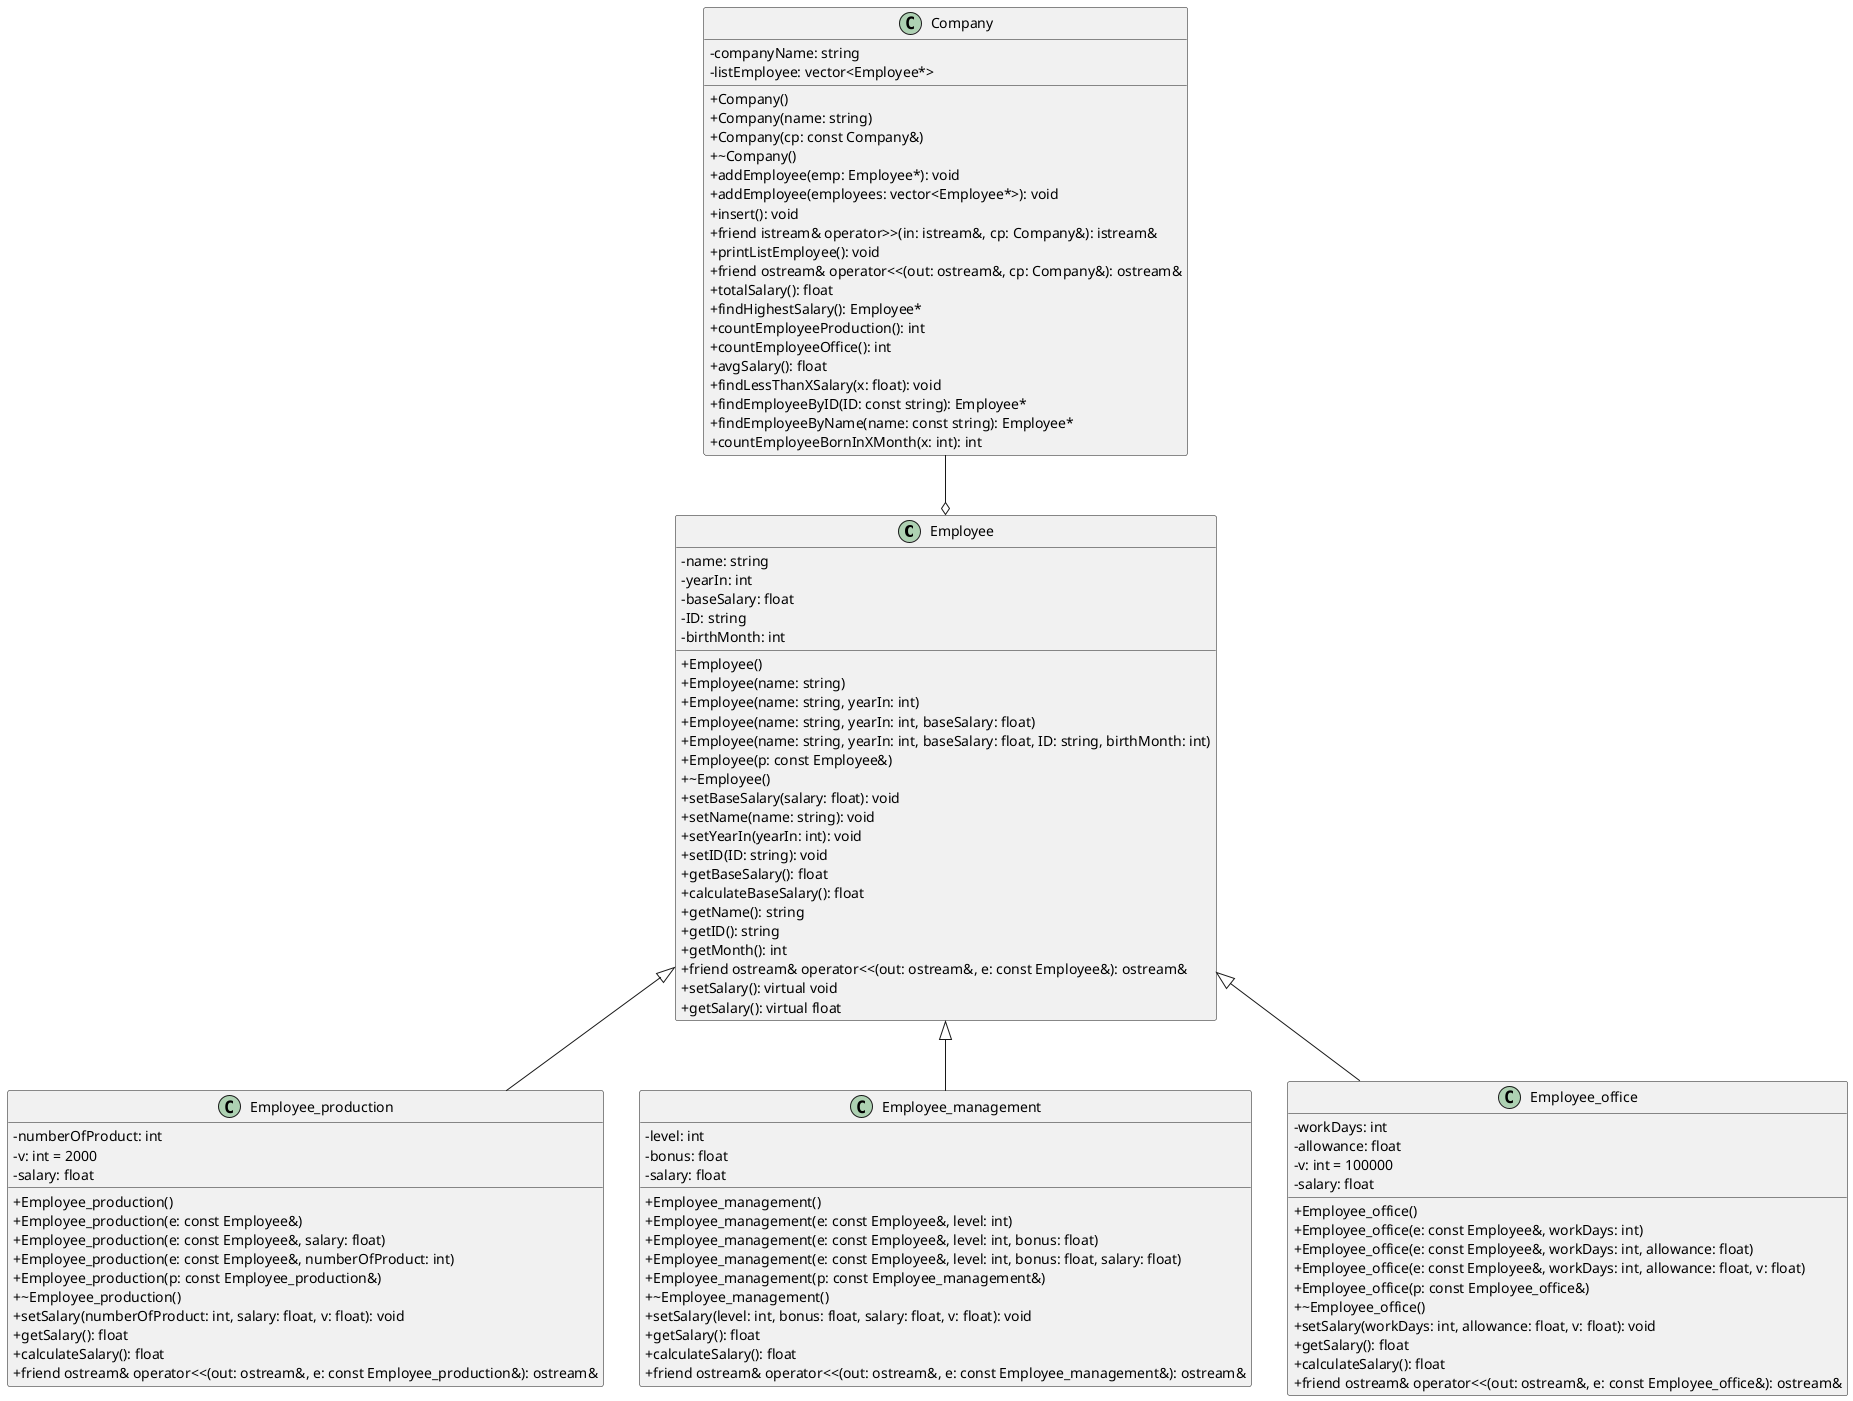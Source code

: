 @startuml

skinparam classAttributeIconSize 0

class Employee {
  - name: string
  - yearIn: int
  - baseSalary: float
  - ID: string
  - birthMonth: int
  + Employee()
  + Employee(name: string)
  + Employee(name: string, yearIn: int)
  + Employee(name: string, yearIn: int, baseSalary: float)
  + Employee(name: string, yearIn: int, baseSalary: float, ID: string, birthMonth: int)
  + Employee(p: const Employee&)
  + ~Employee()
  + setBaseSalary(salary: float): void
  + setName(name: string): void
  + setYearIn(yearIn: int): void
  + setID(ID: string): void
  + getBaseSalary(): float
  + calculateBaseSalary(): float
  + getName(): string
  + getID(): string
  + getMonth(): int
  + friend ostream& operator<<(out: ostream&, e: const Employee&): ostream&
  + setSalary(): virtual void 
  + getSalary(): virtual float 
}

class Employee_production {
  - numberOfProduct: int
  - v: int = 2000
  - salary: float
  + Employee_production()
  + Employee_production(e: const Employee&)
  + Employee_production(e: const Employee&, salary: float)
  + Employee_production(e: const Employee&, numberOfProduct: int)
  + Employee_production(p: const Employee_production&)
  + ~Employee_production()
  + setSalary(numberOfProduct: int, salary: float, v: float): void
  + getSalary(): float
  + calculateSalary(): float
  + friend ostream& operator<<(out: ostream&, e: const Employee_production&): ostream&
}

class Employee_management {
  - level: int
  - bonus: float
  - salary: float
  + Employee_management()
  + Employee_management(e: const Employee&, level: int)
  + Employee_management(e: const Employee&, level: int, bonus: float)
  + Employee_management(e: const Employee&, level: int, bonus: float, salary: float)
  + Employee_management(p: const Employee_management&)
  + ~Employee_management()
  + setSalary(level: int, bonus: float, salary: float, v: float): void
  + getSalary(): float
  + calculateSalary(): float
  + friend ostream& operator<<(out: ostream&, e: const Employee_management&): ostream&
}

class Employee_office {
  - workDays: int
  - allowance: float
  - v: int = 100000
  - salary: float
  + Employee_office()
  + Employee_office(e: const Employee&, workDays: int)
  + Employee_office(e: const Employee&, workDays: int, allowance: float)
  + Employee_office(e: const Employee&, workDays: int, allowance: float, v: float)
  + Employee_office(p: const Employee_office&)
  + ~Employee_office()
  + setSalary(workDays: int, allowance: float, v: float): void
  + getSalary(): float
  + calculateSalary(): float
  + friend ostream& operator<<(out: ostream&, e: const Employee_office&): ostream&
}

class Company {
  - companyName: string
  - listEmployee: vector<Employee*>
  + Company()
  + Company(name: string)
  + Company(cp: const Company&)
  + ~Company()
  + addEmployee(emp: Employee*): void
  + addEmployee(employees: vector<Employee*>): void
  + insert(): void
  + friend istream& operator>>(in: istream&, cp: Company&): istream&
  + printListEmployee(): void
  + friend ostream& operator<<(out: ostream&, cp: Company&): ostream&
  + totalSalary(): float
  + findHighestSalary(): Employee*
  + countEmployeeProduction(): int
  + countEmployeeOffice(): int
  + avgSalary(): float
  + findLessThanXSalary(x: float): void
  + findEmployeeByID(ID: const string): Employee*
  + findEmployeeByName(name: const string): Employee*
  + countEmployeeBornInXMonth(x: int): int
'   + testGetName(): void
}

Employee <|-- Employee_production
Employee <|-- Employee_management
Employee <|-- Employee_office
Company --o Employee
@enduml
